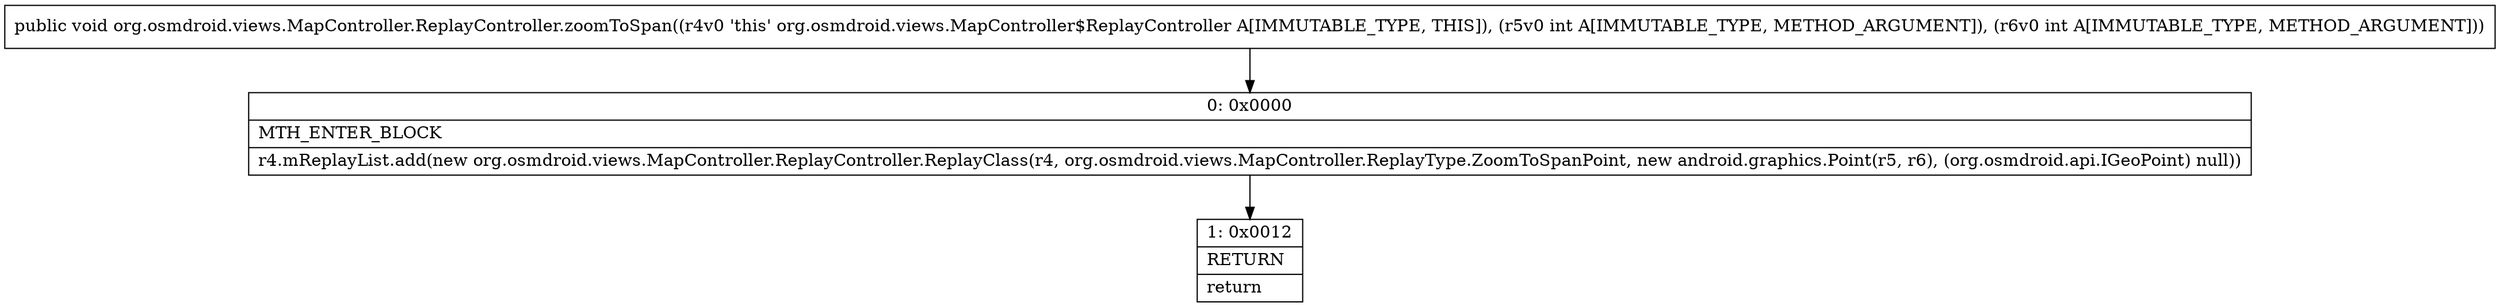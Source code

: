 digraph "CFG fororg.osmdroid.views.MapController.ReplayController.zoomToSpan(II)V" {
Node_0 [shape=record,label="{0\:\ 0x0000|MTH_ENTER_BLOCK\l|r4.mReplayList.add(new org.osmdroid.views.MapController.ReplayController.ReplayClass(r4, org.osmdroid.views.MapController.ReplayType.ZoomToSpanPoint, new android.graphics.Point(r5, r6), (org.osmdroid.api.IGeoPoint) null))\l}"];
Node_1 [shape=record,label="{1\:\ 0x0012|RETURN\l|return\l}"];
MethodNode[shape=record,label="{public void org.osmdroid.views.MapController.ReplayController.zoomToSpan((r4v0 'this' org.osmdroid.views.MapController$ReplayController A[IMMUTABLE_TYPE, THIS]), (r5v0 int A[IMMUTABLE_TYPE, METHOD_ARGUMENT]), (r6v0 int A[IMMUTABLE_TYPE, METHOD_ARGUMENT])) }"];
MethodNode -> Node_0;
Node_0 -> Node_1;
}

